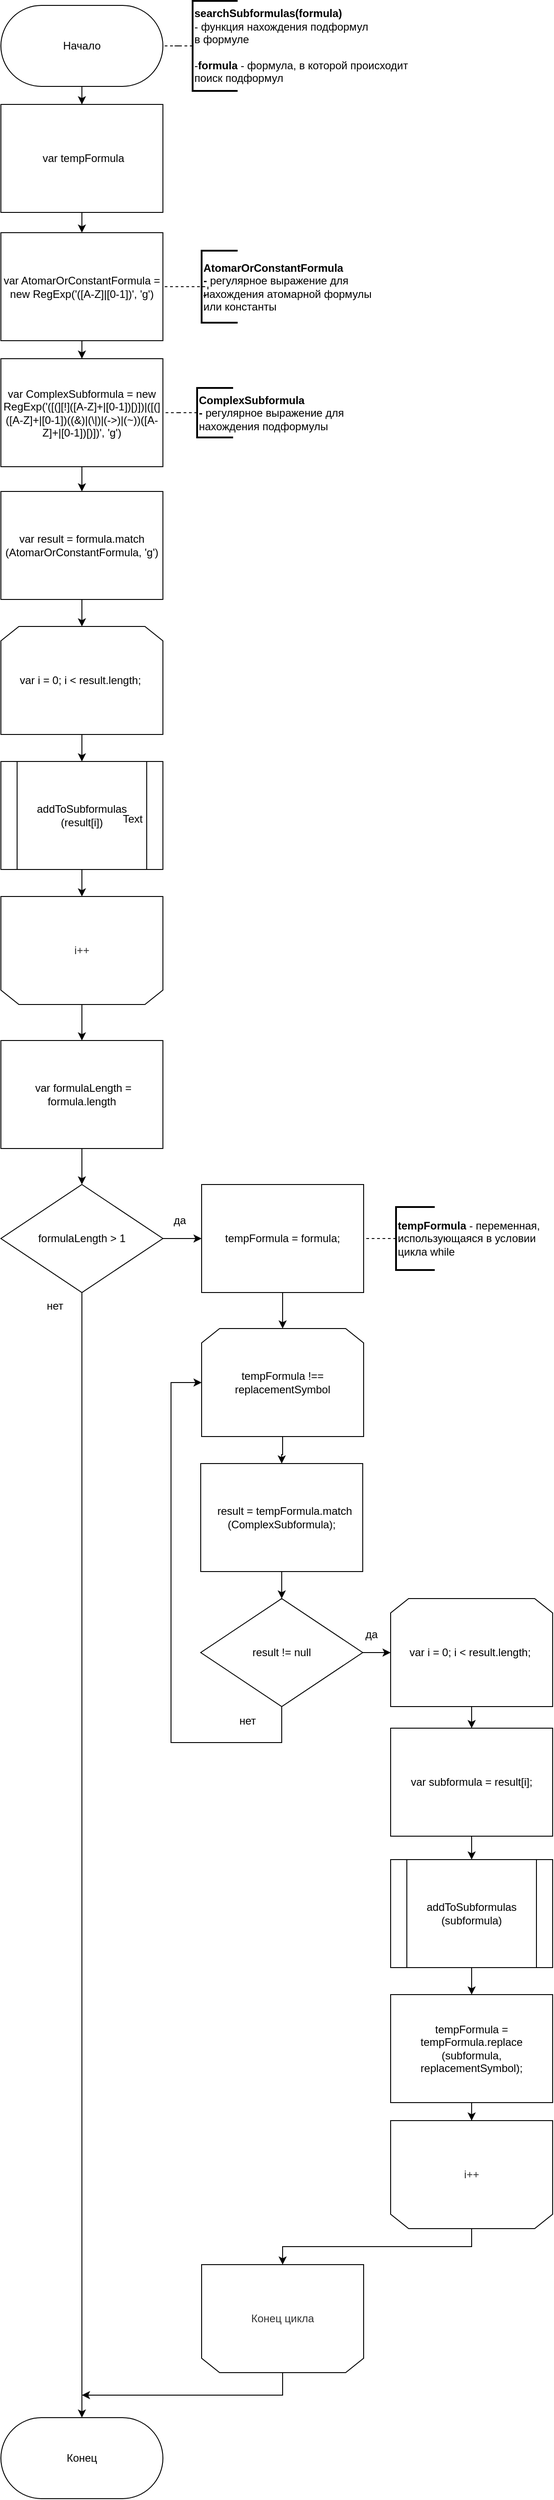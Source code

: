 <mxfile version="13.0.8" type="device"><diagram id="1t7p6Hh3cURHB-4DBX0M" name="Page-1"><mxGraphModel dx="1896" dy="2185" grid="1" gridSize="10" guides="1" tooltips="1" connect="1" arrows="1" fold="1" page="1" pageScale="1" pageWidth="827" pageHeight="1169" math="0" shadow="0"><root><mxCell id="0"/><mxCell id="1" parent="0"/><mxCell id="KwwqUtcEKntpluEk44Vz-1" style="edgeStyle=orthogonalEdgeStyle;rounded=0;orthogonalLoop=1;jettySize=auto;html=1;" edge="1" parent="1" source="aUrjmWOojp8BeVGfz8_i-4" target="aUrjmWOojp8BeVGfz8_i-21"><mxGeometry relative="1" as="geometry"/></mxCell><mxCell id="aUrjmWOojp8BeVGfz8_i-4" value="var result = formula.match&lt;br&gt;(AtomarOrConstantFormula, 'g')" style="rounded=0;whiteSpace=wrap;html=1;fillColor=#ffffff;" parent="1" vertex="1"><mxGeometry x="90" y="-555" width="180" height="120" as="geometry"/></mxCell><mxCell id="KwwqUtcEKntpluEk44Vz-3" style="edgeStyle=orthogonalEdgeStyle;rounded=0;orthogonalLoop=1;jettySize=auto;html=1;entryX=0.5;entryY=0;entryDx=0;entryDy=0;" edge="1" parent="1" source="aUrjmWOojp8BeVGfz8_i-21" target="4Qz2ON3pD0a2DFJJNp7B-14"><mxGeometry relative="1" as="geometry"/></mxCell><mxCell id="aUrjmWOojp8BeVGfz8_i-21" value="var i = 0; i &amp;lt; result.length;&amp;nbsp;" style="shape=loopLimit;whiteSpace=wrap;html=1;" parent="1" vertex="1"><mxGeometry x="90" y="-405" width="180" height="120" as="geometry"/></mxCell><mxCell id="to2Lda3MGPFUbq3ygbfj-8" style="edgeStyle=orthogonalEdgeStyle;rounded=0;orthogonalLoop=1;jettySize=auto;html=1;" parent="1" source="aUrjmWOojp8BeVGfz8_i-22" target="4Qz2ON3pD0a2DFJJNp7B-16" edge="1"><mxGeometry relative="1" as="geometry"/></mxCell><mxCell id="aUrjmWOojp8BeVGfz8_i-22" value="i++" style="shape=loopLimit;whiteSpace=wrap;html=1;rotation=0;textOpacity=80;direction=east;flipH=0;flipV=1;" parent="1" vertex="1"><mxGeometry x="90" y="-105" width="180" height="120" as="geometry"/></mxCell><mxCell id="to2Lda3MGPFUbq3ygbfj-1" style="edgeStyle=orthogonalEdgeStyle;rounded=0;orthogonalLoop=1;jettySize=auto;html=1;" parent="1" source="4Qz2ON3pD0a2DFJJNp7B-1" target="4Qz2ON3pD0a2DFJJNp7B-4" edge="1"><mxGeometry relative="1" as="geometry"/></mxCell><mxCell id="4Qz2ON3pD0a2DFJJNp7B-1" value="Начало&lt;br&gt;" style="whiteSpace=wrap;html=1;rounded=1;arcSize=50;align=center;verticalAlign=middle;container=1;recursiveResize=0;strokeWidth=1;autosize=1;spacing=4;treeFolding=1;" parent="1" vertex="1"><mxGeometry x="90" y="-1095" width="180" height="90" as="geometry"/></mxCell><mxCell id="4Qz2ON3pD0a2DFJJNp7B-3" value="" style="edgeStyle=orthogonalEdgeStyle;rounded=0;orthogonalLoop=1;jettySize=auto;html=1;dashed=1;endArrow=none;endFill=0;" parent="1" source="4Qz2ON3pD0a2DFJJNp7B-2" target="4Qz2ON3pD0a2DFJJNp7B-1" edge="1"><mxGeometry relative="1" as="geometry"/></mxCell><mxCell id="4Qz2ON3pD0a2DFJJNp7B-2" value="&lt;div style=&quot;text-align: left&quot;&gt;&lt;b&gt;searchSubformulas(formula)&lt;/b&gt;&lt;br&gt;&lt;/div&gt;&lt;div style=&quot;text-align: left&quot;&gt;- функция нахождения подформул&amp;nbsp;&lt;/div&gt;&lt;div style=&quot;text-align: left&quot;&gt;в формуле&lt;/div&gt;&lt;div style=&quot;text-align: left&quot;&gt;&lt;span&gt;&lt;br&gt;&lt;/span&gt;&lt;/div&gt;&lt;div style=&quot;text-align: left&quot;&gt;-&lt;b&gt;formula&lt;/b&gt;&amp;nbsp;- формула, в которой происходит&lt;/div&gt;&lt;div style=&quot;text-align: left&quot;&gt;поиск подформул&lt;/div&gt;" style="strokeWidth=2;html=1;shape=mxgraph.flowchart.annotation_1;align=left;pointerEvents=1" parent="1" vertex="1"><mxGeometry x="303" y="-1100" width="50" height="100" as="geometry"/></mxCell><mxCell id="to2Lda3MGPFUbq3ygbfj-4" style="edgeStyle=orthogonalEdgeStyle;rounded=0;orthogonalLoop=1;jettySize=auto;html=1;" parent="1" source="4Qz2ON3pD0a2DFJJNp7B-4" target="4Qz2ON3pD0a2DFJJNp7B-5" edge="1"><mxGeometry relative="1" as="geometry"/></mxCell><mxCell id="4Qz2ON3pD0a2DFJJNp7B-4" value="&amp;nbsp;var tempFormula" style="rounded=0;whiteSpace=wrap;html=1;fillColor=#ffffff;" parent="1" vertex="1"><mxGeometry x="90" y="-985" width="180" height="120" as="geometry"/></mxCell><mxCell id="4Qz2ON3pD0a2DFJJNp7B-41" value="" style="edgeStyle=orthogonalEdgeStyle;rounded=0;orthogonalLoop=1;jettySize=auto;html=1;endArrow=classic;endFill=1;" parent="1" source="4Qz2ON3pD0a2DFJJNp7B-5" target="4Qz2ON3pD0a2DFJJNp7B-38" edge="1"><mxGeometry relative="1" as="geometry"/></mxCell><mxCell id="4Qz2ON3pD0a2DFJJNp7B-5" value="&lt;div style=&quot;text-align: center&quot;&gt;var AtomarOrConstantFormula = new RegExp('([A-Z]|[0-1])', 'g')&lt;/div&gt;" style="rounded=0;whiteSpace=wrap;html=1;" parent="1" vertex="1"><mxGeometry x="90" y="-842.5" width="180" height="120" as="geometry"/></mxCell><mxCell id="4Qz2ON3pD0a2DFJJNp7B-6" style="edgeStyle=orthogonalEdgeStyle;rounded=0;orthogonalLoop=1;jettySize=auto;html=1;entryX=1;entryY=0.5;entryDx=0;entryDy=0;endArrow=none;endFill=0;dashed=1;exitX=0;exitY=0.5;exitDx=0;exitDy=0;exitPerimeter=0;" parent="1" source="4Qz2ON3pD0a2DFJJNp7B-7" target="4Qz2ON3pD0a2DFJJNp7B-5" edge="1"><mxGeometry relative="1" as="geometry"><mxPoint x="320" y="-812.971" as="sourcePoint"/><Array as="points"><mxPoint x="320" y="-772.5"/><mxPoint x="320" y="-782.5"/></Array></mxGeometry></mxCell><mxCell id="4Qz2ON3pD0a2DFJJNp7B-7" value="&lt;span&gt;&lt;b&gt;AtomarOrConstantFormula&amp;nbsp;&lt;/b&gt;&lt;/span&gt;&lt;div&gt;&lt;b&gt;-&lt;/b&gt;&amp;nbsp;регулярное выражение для&amp;nbsp;&lt;/div&gt;&lt;div&gt;нахождения&amp;nbsp;&lt;span&gt;атомарной формулы&amp;nbsp;&lt;/span&gt;&lt;/div&gt;&lt;div&gt;&lt;span&gt;или константы&lt;/span&gt;&lt;/div&gt;" style="strokeWidth=2;html=1;shape=mxgraph.flowchart.annotation_1;align=left;pointerEvents=1" parent="1" vertex="1"><mxGeometry x="313" y="-822.5" width="40" height="80" as="geometry"/></mxCell><mxCell id="KwwqUtcEKntpluEk44Vz-4" style="edgeStyle=orthogonalEdgeStyle;rounded=0;orthogonalLoop=1;jettySize=auto;html=1;" edge="1" parent="1" source="4Qz2ON3pD0a2DFJJNp7B-14" target="aUrjmWOojp8BeVGfz8_i-22"><mxGeometry relative="1" as="geometry"/></mxCell><mxCell id="4Qz2ON3pD0a2DFJJNp7B-14" value="&lt;span&gt;addToSubformulas&lt;br&gt;(result[i])&lt;/span&gt;" style="shape=process;whiteSpace=wrap;html=1;backgroundOutline=1;" parent="1" vertex="1"><mxGeometry x="90" y="-255" width="180" height="120" as="geometry"/></mxCell><mxCell id="KwwqUtcEKntpluEk44Vz-2" value="Text" style="text;html=1;align=center;verticalAlign=middle;resizable=0;points=[];autosize=1;" vertex="1" parent="4Qz2ON3pD0a2DFJJNp7B-14"><mxGeometry x="126" y="54" width="40" height="20" as="geometry"/></mxCell><mxCell id="KwwqUtcEKntpluEk44Vz-5" style="edgeStyle=orthogonalEdgeStyle;rounded=0;orthogonalLoop=1;jettySize=auto;html=1;" edge="1" parent="1" source="4Qz2ON3pD0a2DFJJNp7B-16" target="4Qz2ON3pD0a2DFJJNp7B-21"><mxGeometry relative="1" as="geometry"/></mxCell><mxCell id="4Qz2ON3pD0a2DFJJNp7B-16" value="&amp;nbsp;var formulaLength = formula.length" style="rounded=0;whiteSpace=wrap;html=1;" parent="1" vertex="1"><mxGeometry x="90" y="55" width="180" height="120" as="geometry"/></mxCell><mxCell id="KwwqUtcEKntpluEk44Vz-6" style="edgeStyle=orthogonalEdgeStyle;rounded=0;orthogonalLoop=1;jettySize=auto;html=1;" edge="1" parent="1" source="4Qz2ON3pD0a2DFJJNp7B-21" target="4Qz2ON3pD0a2DFJJNp7B-65"><mxGeometry relative="1" as="geometry"><Array as="points"><mxPoint x="180" y="825"/><mxPoint x="180" y="825"/></Array></mxGeometry></mxCell><mxCell id="KwwqUtcEKntpluEk44Vz-7" style="edgeStyle=orthogonalEdgeStyle;rounded=0;orthogonalLoop=1;jettySize=auto;html=1;entryX=0;entryY=0.5;entryDx=0;entryDy=0;" edge="1" parent="1" source="4Qz2ON3pD0a2DFJJNp7B-21" target="4Qz2ON3pD0a2DFJJNp7B-24"><mxGeometry relative="1" as="geometry"/></mxCell><mxCell id="4Qz2ON3pD0a2DFJJNp7B-21" value="formulaLength &amp;gt; 1" style="strokeWidth=1;html=1;shape=mxgraph.flowchart.decision;whiteSpace=wrap;" parent="1" vertex="1"><mxGeometry x="90" y="215" width="180" height="120" as="geometry"/></mxCell><mxCell id="KwwqUtcEKntpluEk44Vz-10" style="edgeStyle=orthogonalEdgeStyle;rounded=0;orthogonalLoop=1;jettySize=auto;html=1;entryX=0.5;entryY=0;entryDx=0;entryDy=0;" edge="1" parent="1" source="4Qz2ON3pD0a2DFJJNp7B-24" target="4Qz2ON3pD0a2DFJJNp7B-31"><mxGeometry relative="1" as="geometry"/></mxCell><mxCell id="4Qz2ON3pD0a2DFJJNp7B-24" value="&amp;nbsp;tempFormula = formula;&amp;nbsp;" style="rounded=0;whiteSpace=wrap;html=1;" parent="1" vertex="1"><mxGeometry x="313" y="215" width="180" height="120" as="geometry"/></mxCell><mxCell id="4Qz2ON3pD0a2DFJJNp7B-29" value="" style="edgeStyle=orthogonalEdgeStyle;rounded=0;orthogonalLoop=1;jettySize=auto;html=1;endArrow=none;endFill=0;dashed=1;entryX=1;entryY=0.5;entryDx=0;entryDy=0;exitX=0;exitY=0.5;exitDx=0;exitDy=0;exitPerimeter=0;" parent="1" source="4Qz2ON3pD0a2DFJJNp7B-28" target="4Qz2ON3pD0a2DFJJNp7B-24" edge="1"><mxGeometry relative="1" as="geometry"><mxPoint x="479" y="275" as="sourcePoint"/><mxPoint x="489" y="275" as="targetPoint"/></mxGeometry></mxCell><mxCell id="4Qz2ON3pD0a2DFJJNp7B-28" value="&lt;b&gt;tempFormula&amp;nbsp;&lt;/b&gt;- переменная,&lt;br&gt;использующаяся в условии&lt;br&gt;цикла while&lt;br&gt;" style="strokeWidth=2;html=1;shape=mxgraph.flowchart.annotation_1;align=left;pointerEvents=1" parent="1" vertex="1"><mxGeometry x="529" y="240" width="43" height="70" as="geometry"/></mxCell><mxCell id="4Qz2ON3pD0a2DFJJNp7B-30" value="да" style="text;html=1;resizable=0;points=[];autosize=1;align=left;verticalAlign=top;spacingTop=-4;" parent="1" vertex="1"><mxGeometry x="280" y="245" width="30" height="20" as="geometry"/></mxCell><mxCell id="4Qz2ON3pD0a2DFJJNp7B-44" value="" style="edgeStyle=orthogonalEdgeStyle;rounded=0;orthogonalLoop=1;jettySize=auto;html=1;endArrow=classic;endFill=1;" parent="1" source="4Qz2ON3pD0a2DFJJNp7B-31" target="4Qz2ON3pD0a2DFJJNp7B-43" edge="1"><mxGeometry relative="1" as="geometry"/></mxCell><mxCell id="4Qz2ON3pD0a2DFJJNp7B-31" value="tempFormula !== replacementSymbol&lt;br&gt;" style="shape=loopLimit;whiteSpace=wrap;html=1;" parent="1" vertex="1"><mxGeometry x="313" y="375" width="180" height="120" as="geometry"/></mxCell><mxCell id="to2Lda3MGPFUbq3ygbfj-7" style="edgeStyle=orthogonalEdgeStyle;rounded=0;orthogonalLoop=1;jettySize=auto;html=1;" parent="1" source="4Qz2ON3pD0a2DFJJNp7B-38" target="aUrjmWOojp8BeVGfz8_i-4" edge="1"><mxGeometry relative="1" as="geometry"/></mxCell><mxCell id="4Qz2ON3pD0a2DFJJNp7B-38" value="&lt;div style=&quot;text-align: center&quot;&gt;var ComplexSubformula = new RegExp('([(][!]([A-Z]+|[0-1])[)])|([(]([A-Z]+|[0-1])((&amp;amp;)|(\\|)|(-&amp;gt;)|(~))([A-Z]+|[0-1])[)])', 'g')&lt;/div&gt;" style="rounded=0;whiteSpace=wrap;html=1;" parent="1" vertex="1"><mxGeometry x="90" y="-702.5" width="180" height="120" as="geometry"/></mxCell><mxCell id="4Qz2ON3pD0a2DFJJNp7B-39" style="edgeStyle=orthogonalEdgeStyle;rounded=0;orthogonalLoop=1;jettySize=auto;html=1;entryX=1;entryY=0.5;entryDx=0;entryDy=0;endArrow=none;endFill=0;dashed=1;" parent="1" source="4Qz2ON3pD0a2DFJJNp7B-40" target="4Qz2ON3pD0a2DFJJNp7B-38" edge="1"><mxGeometry relative="1" as="geometry"/></mxCell><mxCell id="4Qz2ON3pD0a2DFJJNp7B-40" value="&lt;span&gt;&lt;b&gt;ComplexSubformula&lt;/b&gt;&lt;/span&gt;&lt;span&gt;&lt;b&gt;&amp;nbsp;&lt;/b&gt;&lt;/span&gt;&lt;div&gt;&lt;b&gt;-&lt;/b&gt;&amp;nbsp;регулярное выражение для&amp;nbsp;&lt;/div&gt;&lt;div&gt;нахождения подформулы&lt;/div&gt;" style="strokeWidth=2;html=1;shape=mxgraph.flowchart.annotation_1;align=left;pointerEvents=1" parent="1" vertex="1"><mxGeometry x="308" y="-670" width="40" height="55" as="geometry"/></mxCell><mxCell id="4Qz2ON3pD0a2DFJJNp7B-46" value="" style="edgeStyle=orthogonalEdgeStyle;rounded=0;orthogonalLoop=1;jettySize=auto;html=1;endArrow=classic;endFill=1;" parent="1" source="4Qz2ON3pD0a2DFJJNp7B-43" target="4Qz2ON3pD0a2DFJJNp7B-45" edge="1"><mxGeometry relative="1" as="geometry"/></mxCell><mxCell id="4Qz2ON3pD0a2DFJJNp7B-43" value="&amp;nbsp; result = tempFormula.match&lt;br&gt;(ComplexSubformula);" style="rounded=0;whiteSpace=wrap;html=1;" parent="1" vertex="1"><mxGeometry x="312" y="525" width="180" height="120" as="geometry"/></mxCell><mxCell id="4Qz2ON3pD0a2DFJJNp7B-49" value="" style="edgeStyle=orthogonalEdgeStyle;rounded=0;orthogonalLoop=1;jettySize=auto;html=1;endArrow=classic;endFill=1;" parent="1" source="4Qz2ON3pD0a2DFJJNp7B-45" target="4Qz2ON3pD0a2DFJJNp7B-48" edge="1"><mxGeometry relative="1" as="geometry"/></mxCell><mxCell id="4Qz2ON3pD0a2DFJJNp7B-72" style="edgeStyle=orthogonalEdgeStyle;rounded=0;orthogonalLoop=1;jettySize=auto;html=1;endArrow=classic;endFill=1;exitX=0.5;exitY=1;exitDx=0;exitDy=0;exitPerimeter=0;entryX=0;entryY=0.5;entryDx=0;entryDy=0;" parent="1" source="4Qz2ON3pD0a2DFJJNp7B-45" target="4Qz2ON3pD0a2DFJJNp7B-31" edge="1"><mxGeometry relative="1" as="geometry"><mxPoint x="112" y="611" as="targetPoint"/><mxPoint x="35" y="861" as="sourcePoint"/><Array as="points"><mxPoint x="402" y="835"/><mxPoint x="279" y="835"/><mxPoint x="279" y="435"/></Array></mxGeometry></mxCell><mxCell id="4Qz2ON3pD0a2DFJJNp7B-45" value="result != null" style="strokeWidth=1;html=1;shape=mxgraph.flowchart.decision;whiteSpace=wrap;" parent="1" vertex="1"><mxGeometry x="312" y="675" width="180" height="120" as="geometry"/></mxCell><mxCell id="4Qz2ON3pD0a2DFJJNp7B-52" value="" style="edgeStyle=orthogonalEdgeStyle;rounded=0;orthogonalLoop=1;jettySize=auto;html=1;endArrow=classic;endFill=1;" parent="1" source="4Qz2ON3pD0a2DFJJNp7B-48" target="4Qz2ON3pD0a2DFJJNp7B-51" edge="1"><mxGeometry relative="1" as="geometry"/></mxCell><mxCell id="4Qz2ON3pD0a2DFJJNp7B-48" value="var i = 0; i &amp;lt; result.length;&amp;nbsp;" style="shape=loopLimit;whiteSpace=wrap;html=1;" parent="1" vertex="1"><mxGeometry x="523" y="675" width="180" height="120" as="geometry"/></mxCell><mxCell id="4Qz2ON3pD0a2DFJJNp7B-50" value="да" style="text;html=1;resizable=0;points=[];autosize=1;align=left;verticalAlign=top;spacingTop=-4;" parent="1" vertex="1"><mxGeometry x="493" y="705" width="30" height="20" as="geometry"/></mxCell><mxCell id="4Qz2ON3pD0a2DFJJNp7B-58" value="" style="edgeStyle=orthogonalEdgeStyle;rounded=0;orthogonalLoop=1;jettySize=auto;html=1;endArrow=classic;endFill=1;" parent="1" source="4Qz2ON3pD0a2DFJJNp7B-51" target="4Qz2ON3pD0a2DFJJNp7B-57" edge="1"><mxGeometry relative="1" as="geometry"/></mxCell><mxCell id="4Qz2ON3pD0a2DFJJNp7B-51" value="var subformula = result[i];" style="rounded=0;whiteSpace=wrap;html=1;" parent="1" vertex="1"><mxGeometry x="523" y="819" width="180" height="120" as="geometry"/></mxCell><mxCell id="4Qz2ON3pD0a2DFJJNp7B-60" value="" style="edgeStyle=orthogonalEdgeStyle;rounded=0;orthogonalLoop=1;jettySize=auto;html=1;endArrow=classic;endFill=1;" parent="1" source="4Qz2ON3pD0a2DFJJNp7B-57" target="4Qz2ON3pD0a2DFJJNp7B-59" edge="1"><mxGeometry relative="1" as="geometry"/></mxCell><mxCell id="4Qz2ON3pD0a2DFJJNp7B-57" value="&lt;div style=&quot;text-align: center&quot;&gt;&lt;span&gt;addToSubformulas&lt;/span&gt;&lt;/div&gt;&lt;div style=&quot;text-align: center&quot;&gt;&lt;span&gt;(subformula)&lt;/span&gt;&lt;/div&gt;" style="shape=process;whiteSpace=wrap;html=1;backgroundOutline=1;strokeWidth=1;align=center;verticalAlign=middle;" parent="1" vertex="1"><mxGeometry x="523" y="965" width="180" height="120" as="geometry"/></mxCell><mxCell id="4Qz2ON3pD0a2DFJJNp7B-64" value="" style="edgeStyle=orthogonalEdgeStyle;rounded=0;orthogonalLoop=1;jettySize=auto;html=1;endArrow=classic;endFill=1;" parent="1" source="4Qz2ON3pD0a2DFJJNp7B-59" target="4Qz2ON3pD0a2DFJJNp7B-63" edge="1"><mxGeometry relative="1" as="geometry"/></mxCell><mxCell id="4Qz2ON3pD0a2DFJJNp7B-59" value="tempFormula = tempFormula.replace&lt;br&gt;(subformula, replacementSymbol);" style="rounded=0;whiteSpace=wrap;html=1;strokeWidth=1;align=center;" parent="1" vertex="1"><mxGeometry x="523" y="1115" width="180" height="120" as="geometry"/></mxCell><mxCell id="4Qz2ON3pD0a2DFJJNp7B-71" style="edgeStyle=orthogonalEdgeStyle;rounded=0;orthogonalLoop=1;jettySize=auto;html=1;endArrow=classic;endFill=1;exitX=0.5;exitY=1;exitDx=0;exitDy=0;" parent="1" source="4Qz2ON3pD0a2DFJJNp7B-63" target="4Qz2ON3pD0a2DFJJNp7B-69" edge="1"><mxGeometry relative="1" as="geometry"/></mxCell><mxCell id="4Qz2ON3pD0a2DFJJNp7B-63" value="i++" style="shape=loopLimit;whiteSpace=wrap;html=1;rotation=0;textOpacity=80;direction=east;flipH=0;flipV=1;" parent="1" vertex="1"><mxGeometry x="523" y="1255" width="180" height="120" as="geometry"/></mxCell><mxCell id="4Qz2ON3pD0a2DFJJNp7B-65" value="Конец&lt;br&gt;" style="whiteSpace=wrap;html=1;rounded=1;arcSize=50;align=center;verticalAlign=middle;container=1;recursiveResize=0;strokeWidth=1;autosize=1;spacing=4;treeFolding=1;" parent="1" vertex="1"><mxGeometry x="90" y="1585" width="180" height="90" as="geometry"/></mxCell><mxCell id="4Qz2ON3pD0a2DFJJNp7B-74" value="" style="edgeStyle=orthogonalEdgeStyle;rounded=0;orthogonalLoop=1;jettySize=auto;html=1;endArrow=classic;endFill=1;exitX=0.5;exitY=1;exitDx=0;exitDy=0;" parent="1" source="4Qz2ON3pD0a2DFJJNp7B-69" edge="1"><mxGeometry relative="1" as="geometry"><mxPoint x="180" y="1560" as="targetPoint"/><Array as="points"><mxPoint x="403" y="1560"/></Array></mxGeometry></mxCell><mxCell id="4Qz2ON3pD0a2DFJJNp7B-69" value="Конец цикла" style="shape=loopLimit;whiteSpace=wrap;html=1;rotation=0;textOpacity=80;direction=east;flipH=0;flipV=1;" parent="1" vertex="1"><mxGeometry x="313" y="1415" width="180" height="120" as="geometry"/></mxCell><mxCell id="4Qz2ON3pD0a2DFJJNp7B-73" value="нет" style="text;html=1;resizable=0;points=[];autosize=1;align=left;verticalAlign=top;spacingTop=-4;" parent="1" vertex="1"><mxGeometry x="353" y="801" width="30" height="20" as="geometry"/></mxCell><mxCell id="to2Lda3MGPFUbq3ygbfj-10" value="нет" style="text;html=1;resizable=0;points=[];autosize=1;align=left;verticalAlign=top;spacingTop=-4;" parent="1" vertex="1"><mxGeometry x="139" y="340" width="30" height="20" as="geometry"/></mxCell></root></mxGraphModel></diagram></mxfile>